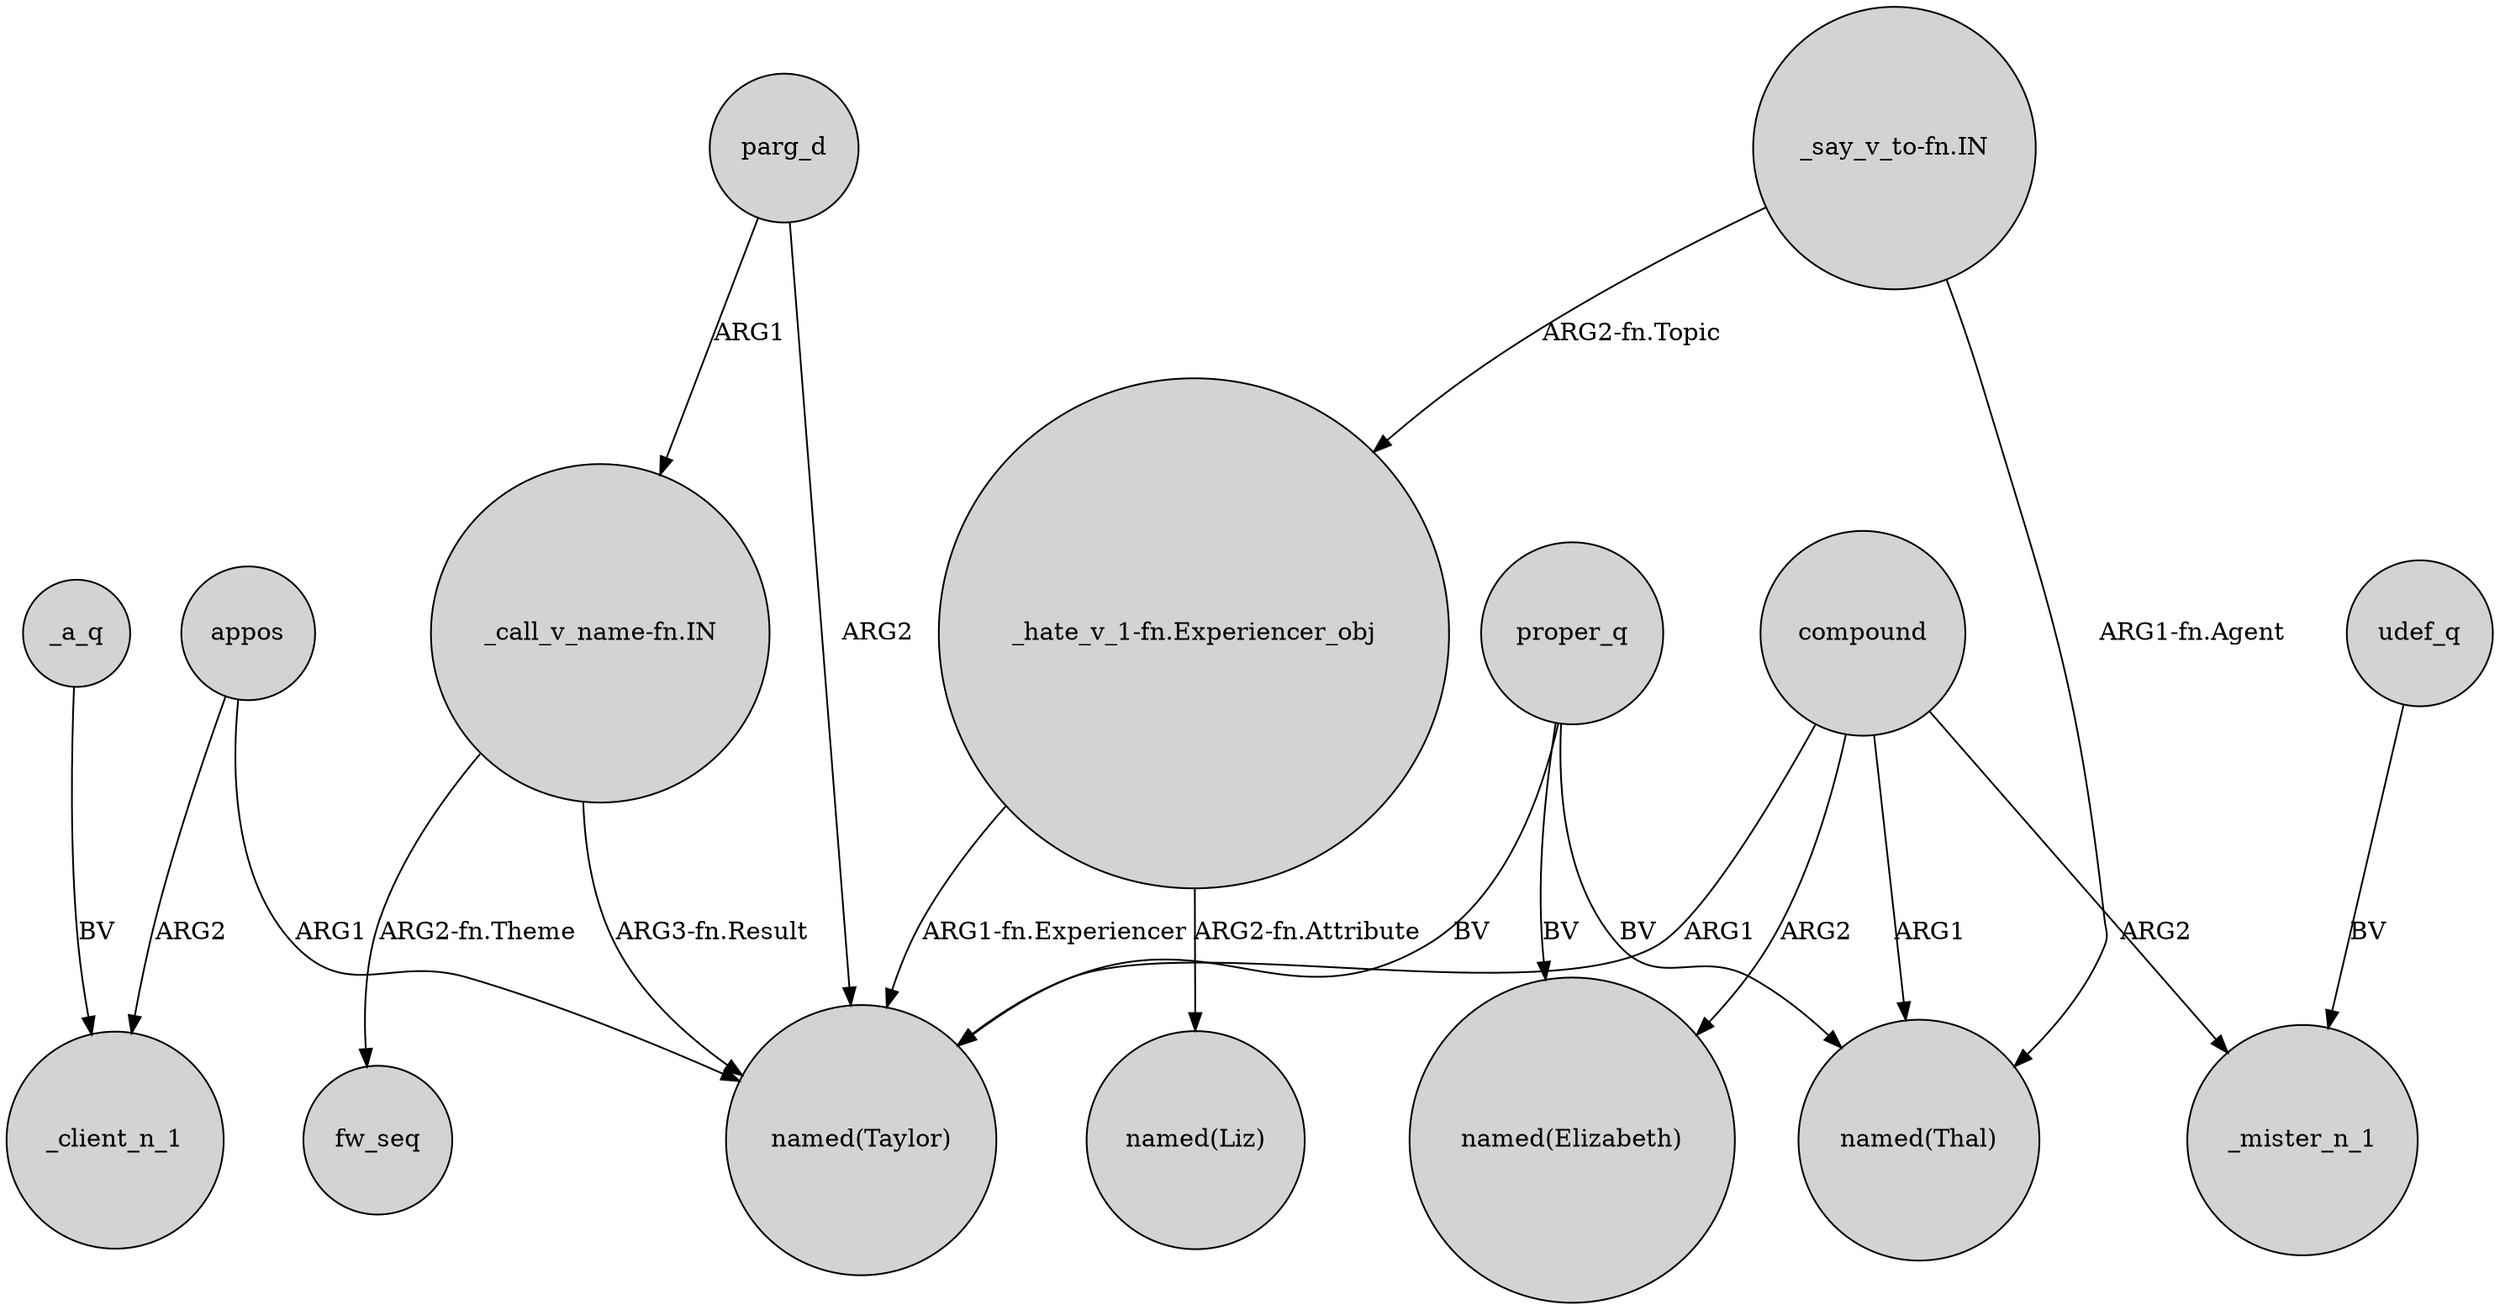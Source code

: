 digraph {
	node [shape=circle style=filled]
	_a_q -> _client_n_1 [label=BV]
	proper_q -> "named(Elizabeth)" [label=BV]
	"_call_v_name-fn.IN" -> "named(Taylor)" [label="ARG3-fn.Result"]
	compound -> _mister_n_1 [label=ARG2]
	"_say_v_to-fn.IN" -> "_hate_v_1-fn.Experiencer_obj" [label="ARG2-fn.Topic"]
	udef_q -> _mister_n_1 [label=BV]
	"_say_v_to-fn.IN" -> "named(Thal)" [label="ARG1-fn.Agent"]
	compound -> "named(Taylor)" [label=ARG1]
	"_call_v_name-fn.IN" -> fw_seq [label="ARG2-fn.Theme"]
	parg_d -> "named(Taylor)" [label=ARG2]
	parg_d -> "_call_v_name-fn.IN" [label=ARG1]
	"_hate_v_1-fn.Experiencer_obj" -> "named(Taylor)" [label="ARG1-fn.Experiencer"]
	compound -> "named(Elizabeth)" [label=ARG2]
	proper_q -> "named(Thal)" [label=BV]
	proper_q -> "named(Taylor)" [label=BV]
	appos -> "named(Taylor)" [label=ARG1]
	"_hate_v_1-fn.Experiencer_obj" -> "named(Liz)" [label="ARG2-fn.Attribute"]
	compound -> "named(Thal)" [label=ARG1]
	appos -> _client_n_1 [label=ARG2]
}
